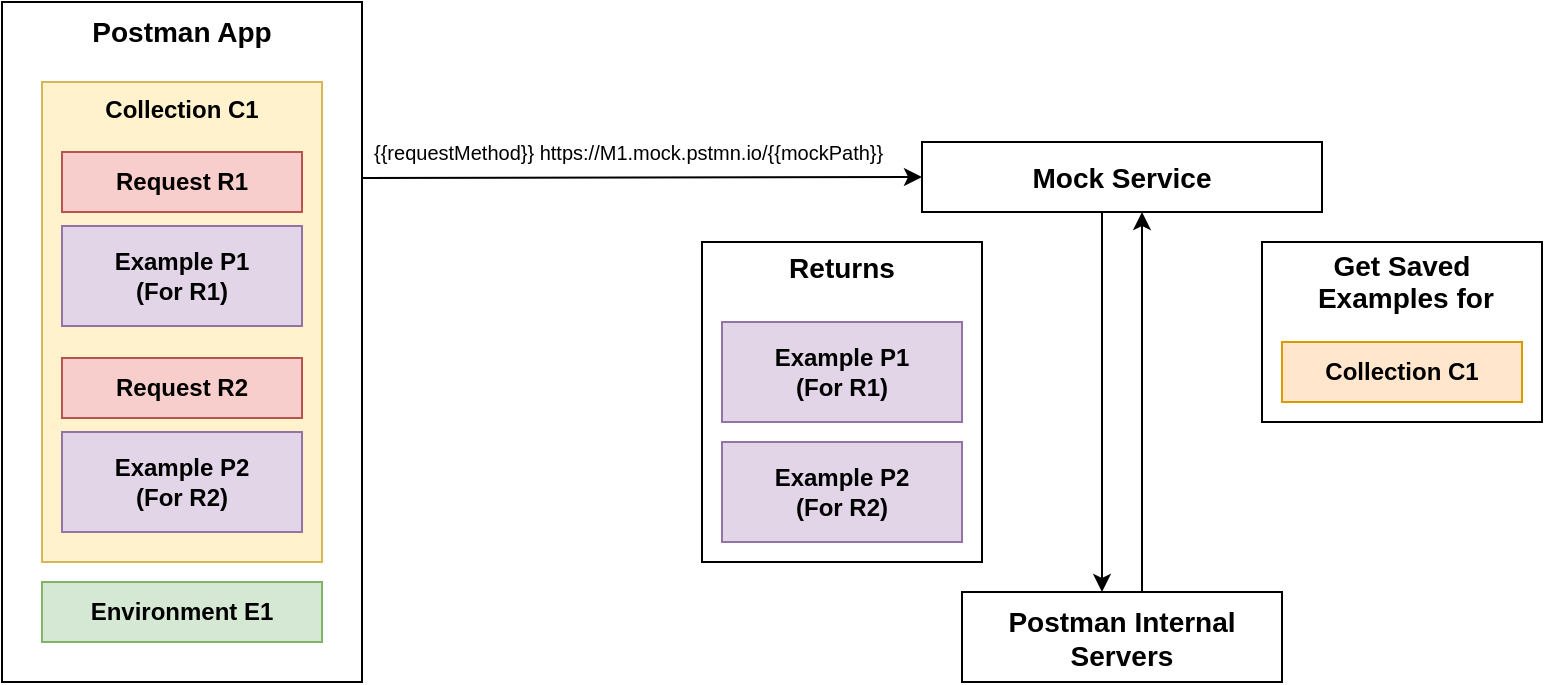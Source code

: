 <mxfile version="15.3.5" type="device"><diagram id="TB855iHaDW9daw1CnZLf" name="Page-1"><mxGraphModel dx="1086" dy="624" grid="1" gridSize="10" guides="1" tooltips="1" connect="1" arrows="1" fold="1" page="1" pageScale="1" pageWidth="827" pageHeight="1169" math="0" shadow="0"><root><mxCell id="0"/><mxCell id="1" parent="0"/><mxCell id="Ybp4XxSj9AhivPvpatNC-1" style="edgeStyle=none;curved=1;rounded=0;orthogonalLoop=1;jettySize=auto;html=1;entryX=0;entryY=0.5;entryDx=0;entryDy=0;endArrow=classic;startSize=14;endSize=6;sourcePerimeterSpacing=8;targetPerimeterSpacing=8;endFill=1;" parent="1" target="tn8dca5cDWTzA00JZnQW-16" edge="1"><mxGeometry relative="1" as="geometry"><mxPoint x="210" y="108" as="sourcePoint"/></mxGeometry></mxCell><mxCell id="tn8dca5cDWTzA00JZnQW-7" value="&lt;b&gt;&lt;font style=&quot;font-size: 14px&quot;&gt;Postman App&lt;/font&gt;&lt;/b&gt;" style="rounded=0;whiteSpace=wrap;html=1;verticalAlign=top;" parent="1" vertex="1"><mxGeometry x="30" y="20" width="180" height="340" as="geometry"/></mxCell><mxCell id="tn8dca5cDWTzA00JZnQW-9" value="&lt;b&gt;Environment E1&lt;/b&gt;" style="rounded=0;whiteSpace=wrap;html=1;verticalAlign=middle;labelBackgroundColor=none;fillColor=#d5e8d4;strokeColor=#82b366;glass=0;" parent="1" vertex="1"><mxGeometry x="50" y="310" width="140" height="30" as="geometry"/></mxCell><mxCell id="tn8dca5cDWTzA00JZnQW-11" value="&lt;b&gt;Collection C1&lt;/b&gt;" style="rounded=0;whiteSpace=wrap;html=1;verticalAlign=top;fillColor=#fff2cc;strokeColor=#d6b656;" parent="1" vertex="1"><mxGeometry x="50" y="60" width="140" height="240" as="geometry"/></mxCell><mxCell id="tn8dca5cDWTzA00JZnQW-6" value="&lt;b&gt;Request R1&lt;/b&gt;" style="rounded=0;whiteSpace=wrap;html=1;verticalAlign=middle;fillColor=#f8cecc;strokeColor=#b85450;" parent="1" vertex="1"><mxGeometry x="60" y="95" width="120" height="30" as="geometry"/></mxCell><mxCell id="tn8dca5cDWTzA00JZnQW-8" value="&lt;b&gt;Request R2&lt;/b&gt;" style="rounded=0;whiteSpace=wrap;html=1;verticalAlign=middle;fillColor=#f8cecc;strokeColor=#b85450;" parent="1" vertex="1"><mxGeometry x="60" y="198" width="120" height="30" as="geometry"/></mxCell><mxCell id="tn8dca5cDWTzA00JZnQW-5" value="&lt;b&gt;Example P1&lt;br&gt;(For R1)&lt;/b&gt;" style="rounded=0;whiteSpace=wrap;html=1;verticalAlign=middle;fillColor=#e1d5e7;strokeColor=#9673a6;" parent="1" vertex="1"><mxGeometry x="60" y="132" width="120" height="50" as="geometry"/></mxCell><mxCell id="tn8dca5cDWTzA00JZnQW-10" value="&lt;b&gt;Example P2&lt;br&gt;(For R2)&lt;/b&gt;" style="rounded=0;whiteSpace=wrap;html=1;verticalAlign=middle;fillColor=#e1d5e7;strokeColor=#9673a6;" parent="1" vertex="1"><mxGeometry x="60" y="235" width="120" height="50" as="geometry"/></mxCell><mxCell id="tn8dca5cDWTzA00JZnQW-16" value="&lt;font style=&quot;font-size: 14px&quot;&gt;&lt;b&gt;Mock Service&lt;/b&gt;&lt;/font&gt;" style="rounded=0;whiteSpace=wrap;html=1;glass=0;labelBackgroundColor=none;gradientColor=none;verticalAlign=middle;align=center;" parent="1" vertex="1"><mxGeometry x="490" y="90" width="200" height="35" as="geometry"/></mxCell><mxCell id="Ybp4XxSj9AhivPvpatNC-4" value="&lt;b&gt;&lt;font style=&quot;font-size: 14px&quot;&gt;Postman Internal Servers&lt;/font&gt;&lt;/b&gt;" style="rounded=0;whiteSpace=wrap;html=1;hachureGap=4;pointerEvents=0;" parent="1" vertex="1"><mxGeometry x="510" y="315" width="160" height="45" as="geometry"/></mxCell><mxCell id="Ybp4XxSj9AhivPvpatNC-6" style="edgeStyle=orthogonalEdgeStyle;rounded=0;orthogonalLoop=1;jettySize=auto;html=1;exitX=0.5;exitY=1;exitDx=0;exitDy=0;entryX=0.5;entryY=0;entryDx=0;entryDy=0;startArrow=classic;startFill=1;endArrow=none;endFill=0;" parent="1" edge="1"><mxGeometry relative="1" as="geometry"><mxPoint x="600" y="125" as="sourcePoint"/><mxPoint x="600" y="315.0" as="targetPoint"/></mxGeometry></mxCell><mxCell id="Ybp4XxSj9AhivPvpatNC-7" style="edgeStyle=orthogonalEdgeStyle;rounded=0;orthogonalLoop=1;jettySize=auto;html=1;exitX=0.5;exitY=1;exitDx=0;exitDy=0;entryX=0.5;entryY=0;entryDx=0;entryDy=0;endArrow=classic;endFill=1;" parent="1" edge="1"><mxGeometry relative="1" as="geometry"><mxPoint x="580" y="125" as="sourcePoint"/><mxPoint x="580" y="315.0" as="targetPoint"/></mxGeometry></mxCell><mxCell id="Ybp4XxSj9AhivPvpatNC-11" value="" style="group" parent="1" vertex="1" connectable="0"><mxGeometry x="380" y="140" width="140" height="160" as="geometry"/></mxCell><mxCell id="Ybp4XxSj9AhivPvpatNC-3" value="&lt;font style=&quot;font-size: 14px&quot;&gt;&lt;b&gt;Returns&lt;br&gt;&lt;br&gt;&lt;br&gt;&lt;br&gt;&lt;br&gt;&lt;br&gt;&lt;br&gt;&lt;br&gt;&lt;br&gt;&lt;/b&gt;&lt;/font&gt;" style="rounded=0;whiteSpace=wrap;html=1;hachureGap=4;pointerEvents=0;" parent="Ybp4XxSj9AhivPvpatNC-11" vertex="1"><mxGeometry width="140" height="160" as="geometry"/></mxCell><mxCell id="Ybp4XxSj9AhivPvpatNC-8" value="&lt;b&gt;Example P1&lt;br&gt;(For R1)&lt;/b&gt;" style="rounded=0;whiteSpace=wrap;html=1;verticalAlign=middle;fillColor=#e1d5e7;strokeColor=#9673a6;" parent="Ybp4XxSj9AhivPvpatNC-11" vertex="1"><mxGeometry x="10" y="40" width="120" height="50" as="geometry"/></mxCell><mxCell id="Ybp4XxSj9AhivPvpatNC-9" value="&lt;b&gt;Example P2&lt;br&gt;(For R2)&lt;/b&gt;" style="rounded=0;whiteSpace=wrap;html=1;verticalAlign=middle;fillColor=#e1d5e7;strokeColor=#9673a6;" parent="Ybp4XxSj9AhivPvpatNC-11" vertex="1"><mxGeometry x="10" y="100" width="120" height="50" as="geometry"/></mxCell><mxCell id="Ybp4XxSj9AhivPvpatNC-12" value="" style="group" parent="1" vertex="1" connectable="0"><mxGeometry x="660" y="140" width="140" height="90" as="geometry"/></mxCell><mxCell id="Ybp4XxSj9AhivPvpatNC-5" value="&lt;font style=&quot;font-size: 14px&quot;&gt;&lt;b&gt;Get Saved&lt;br&gt;&amp;nbsp;Examples for&lt;br&gt;&lt;br&gt;&lt;br&gt;&lt;br&gt;&lt;/b&gt;&lt;/font&gt;" style="rounded=0;whiteSpace=wrap;html=1;hachureGap=4;pointerEvents=0;" parent="Ybp4XxSj9AhivPvpatNC-12" vertex="1"><mxGeometry width="140" height="90" as="geometry"/></mxCell><mxCell id="Ybp4XxSj9AhivPvpatNC-10" value="&lt;b&gt;Collection C1&lt;/b&gt;" style="rounded=0;whiteSpace=wrap;html=1;verticalAlign=middle;fillColor=#ffe6cc;strokeColor=#d79b00;" parent="Ybp4XxSj9AhivPvpatNC-12" vertex="1"><mxGeometry x="10" y="50" width="120" height="30" as="geometry"/></mxCell><mxCell id="Ybp4XxSj9AhivPvpatNC-16" value="{{requestMethod}} https://M1.mock.pstmn.io/{{mockPath}}" style="text;strokeColor=none;fillColor=none;align=left;verticalAlign=middle;spacingLeft=4;spacingRight=4;overflow=hidden;points=[[0,0.5],[1,0.5]];portConstraint=eastwest;rotatable=0;hachureGap=4;pointerEvents=0;fontSize=10;labelBorderColor=none;" parent="1" vertex="1"><mxGeometry x="210" y="80" width="320" height="30" as="geometry"/></mxCell></root></mxGraphModel></diagram></mxfile>